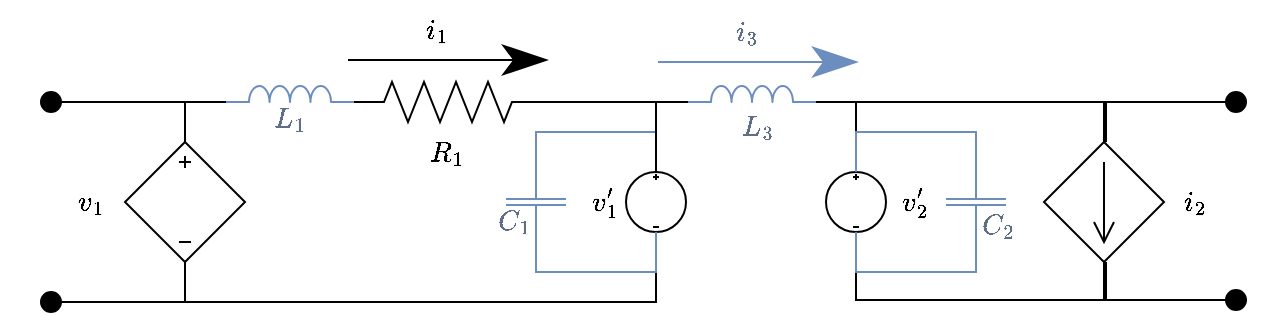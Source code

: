 <mxfile version="13.9.9" type="device"><diagram id="l4OEjTpvATfgXWliQ1KL" name="Page-1"><mxGraphModel dx="1024" dy="592" grid="1" gridSize="10" guides="1" tooltips="1" connect="1" arrows="1" fold="1" page="1" pageScale="1" pageWidth="850" pageHeight="1100" math="1" shadow="0"><root><mxCell id="0"/><mxCell id="1" parent="0"/><mxCell id="Xd9Ob0mHbQ1OcJE9epDB-4" style="edgeStyle=orthogonalEdgeStyle;rounded=0;orthogonalLoop=1;jettySize=auto;html=1;exitX=0.5;exitY=0;exitDx=0;exitDy=0;exitPerimeter=0;entryX=0.5;entryY=0;entryDx=0;entryDy=0;entryPerimeter=0;endArrow=none;endFill=0;" parent="1" source="R-FeuXSOtfdaJq765KLf-5" target="Xd9Ob0mHbQ1OcJE9epDB-2" edge="1"><mxGeometry relative="1" as="geometry"/></mxCell><mxCell id="Xd9Ob0mHbQ1OcJE9epDB-3" style="edgeStyle=orthogonalEdgeStyle;rounded=0;orthogonalLoop=1;jettySize=auto;html=1;exitX=0.5;exitY=1;exitDx=0;exitDy=0;exitPerimeter=0;entryX=0.5;entryY=1;entryDx=0;entryDy=0;entryPerimeter=0;endArrow=none;endFill=0;" parent="1" source="R-FeuXSOtfdaJq765KLf-5" target="Xd9Ob0mHbQ1OcJE9epDB-2" edge="1"><mxGeometry relative="1" as="geometry"><Array as="points"><mxPoint x="485" y="380"/><mxPoint x="609" y="380"/></Array></mxGeometry></mxCell><mxCell id="R-FeuXSOtfdaJq765KLf-1" value="" style="pointerEvents=1;verticalLabelPosition=bottom;shadow=0;dashed=0;align=center;html=1;verticalAlign=top;shape=mxgraph.electrical.signal_sources.dependent_source_3;" parent="1" vertex="1"><mxGeometry x="119.5" y="301" width="60" height="60" as="geometry"/></mxCell><mxCell id="R-FeuXSOtfdaJq765KLf-12" value="" style="pointerEvents=1;verticalLabelPosition=bottom;shadow=0;dashed=0;align=center;html=1;verticalAlign=top;shape=mxgraph.electrical.resistors.resistor_2;" parent="1" vertex="1"><mxGeometry x="231" y="271" width="100" height="20" as="geometry"/></mxCell><mxCell id="VgXVMx_Ze4j6-usL4tlu-4" style="edgeStyle=orthogonalEdgeStyle;rounded=0;orthogonalLoop=1;jettySize=auto;html=1;exitX=1;exitY=0.5;exitDx=0;exitDy=0;exitPerimeter=0;entryX=0;entryY=1;entryDx=0;entryDy=0;entryPerimeter=0;endArrow=none;endFill=0;" parent="1" edge="1"><mxGeometry relative="1" as="geometry"><mxPoint x="630" y="281" as="sourcePoint"/><mxPoint x="634" y="281" as="targetPoint"/></mxGeometry></mxCell><mxCell id="R-FeuXSOtfdaJq765KLf-19" style="edgeStyle=orthogonalEdgeStyle;rounded=0;orthogonalLoop=1;jettySize=auto;html=1;exitX=0.5;exitY=1;exitDx=0;exitDy=0;entryX=0.5;entryY=0;entryDx=0;entryDy=0;entryPerimeter=0;endArrow=none;endFill=0;" parent="1" source="R-FeuXSOtfdaJq765KLf-20" target="R-FeuXSOtfdaJq765KLf-1" edge="1"><mxGeometry relative="1" as="geometry"/></mxCell><mxCell id="R-FeuXSOtfdaJq765KLf-20" value="" style="verticalLabelPosition=bottom;shadow=0;dashed=0;align=center;html=1;verticalAlign=top;shape=mxgraph.electrical.transmission.testPoint;direction=north;" parent="1" vertex="1"><mxGeometry x="77.5" y="276" width="20" height="10" as="geometry"/></mxCell><mxCell id="R-FeuXSOtfdaJq765KLf-21" style="edgeStyle=orthogonalEdgeStyle;rounded=0;orthogonalLoop=1;jettySize=auto;html=1;exitX=0.5;exitY=1;exitDx=0;exitDy=0;endArrow=none;endFill=0;entryX=0.5;entryY=1;entryDx=0;entryDy=0;entryPerimeter=0;" parent="1" source="R-FeuXSOtfdaJq765KLf-22" target="R-FeuXSOtfdaJq765KLf-1" edge="1"><mxGeometry relative="1" as="geometry"><mxPoint x="159.5" y="381" as="targetPoint"/><Array as="points"><mxPoint x="149.5" y="381"/></Array></mxGeometry></mxCell><mxCell id="R-FeuXSOtfdaJq765KLf-22" value="" style="verticalLabelPosition=bottom;shadow=0;dashed=0;align=center;html=1;verticalAlign=top;shape=mxgraph.electrical.transmission.testPoint;direction=north;" parent="1" vertex="1"><mxGeometry x="77.5" y="376" width="20" height="10" as="geometry"/></mxCell><mxCell id="R-FeuXSOtfdaJq765KLf-23" style="edgeStyle=orthogonalEdgeStyle;rounded=0;orthogonalLoop=1;jettySize=auto;html=1;exitX=0.5;exitY=1;exitDx=0;exitDy=0;entryX=0.5;entryY=0;entryDx=0;entryDy=0;entryPerimeter=0;endArrow=none;endFill=0;" parent="1" source="R-FeuXSOtfdaJq765KLf-24" target="Xd9Ob0mHbQ1OcJE9epDB-2" edge="1"><mxGeometry relative="1" as="geometry"><mxPoint x="610" y="301" as="targetPoint"/></mxGeometry></mxCell><mxCell id="R-FeuXSOtfdaJq765KLf-24" value="" style="verticalLabelPosition=bottom;shadow=0;dashed=0;align=center;html=1;verticalAlign=top;shape=mxgraph.electrical.transmission.testPoint;direction=south;" parent="1" vertex="1"><mxGeometry x="660" y="276" width="20" height="10" as="geometry"/></mxCell><mxCell id="R-FeuXSOtfdaJq765KLf-25" style="edgeStyle=orthogonalEdgeStyle;rounded=0;orthogonalLoop=1;jettySize=auto;html=1;exitX=0.5;exitY=1;exitDx=0;exitDy=0;entryX=0.5;entryY=1;entryDx=0;entryDy=0;entryPerimeter=0;endArrow=none;endFill=0;" parent="1" source="R-FeuXSOtfdaJq765KLf-26" edge="1"><mxGeometry relative="1" as="geometry"><mxPoint x="610" y="361" as="targetPoint"/><Array as="points"><mxPoint x="610" y="380"/></Array></mxGeometry></mxCell><mxCell id="R-FeuXSOtfdaJq765KLf-26" value="" style="verticalLabelPosition=bottom;shadow=0;dashed=0;align=center;html=1;verticalAlign=top;shape=mxgraph.electrical.transmission.testPoint;direction=south;" parent="1" vertex="1"><mxGeometry x="660" y="375" width="20" height="10" as="geometry"/></mxCell><mxCell id="R-FeuXSOtfdaJq765KLf-30" value="&lt;span style=&quot;color: rgb(0 , 0 , 0) ; font-family: &amp;#34;helvetica&amp;#34; ; font-size: 12px ; font-style: normal ; font-weight: 400 ; letter-spacing: normal ; text-align: center ; text-indent: 0px ; text-transform: none ; word-spacing: 0px ; background-color: rgb(248 , 249 , 250) ; display: inline ; float: none&quot;&gt;$$i_{2}$$&lt;/span&gt;" style="text;whiteSpace=wrap;html=1;labelPosition=center;verticalLabelPosition=middle;align=center;verticalAlign=middle;" parent="1" vertex="1"><mxGeometry x="610" y="316" width="90" height="30" as="geometry"/></mxCell><mxCell id="R-FeuXSOtfdaJq765KLf-31" value="&lt;span style=&quot;color: rgb(0 , 0 , 0) ; font-family: &amp;#34;helvetica&amp;#34; ; font-size: 12px ; font-style: normal ; font-weight: 400 ; letter-spacing: normal ; text-align: center ; text-indent: 0px ; text-transform: none ; word-spacing: 0px ; background-color: rgb(248 , 249 , 250) ; display: inline ; float: none&quot;&gt;$$v_{1}$$&lt;/span&gt;" style="text;whiteSpace=wrap;html=1;labelPosition=center;verticalLabelPosition=middle;align=center;verticalAlign=middle;" parent="1" vertex="1"><mxGeometry x="57.5" y="316" width="90" height="30" as="geometry"/></mxCell><mxCell id="R-FeuXSOtfdaJq765KLf-32" value="&lt;span style=&quot;color: rgb(0 , 0 , 0) ; font-family: &amp;#34;helvetica&amp;#34; ; font-size: 12px ; font-style: normal ; font-weight: 400 ; letter-spacing: normal ; text-align: center ; text-indent: 0px ; text-transform: none ; word-spacing: 0px ; background-color: rgb(248 , 249 , 250) ; display: inline ; float: none&quot;&gt;$$R_{1}$$&lt;/span&gt;" style="text;whiteSpace=wrap;html=1;labelPosition=center;verticalLabelPosition=middle;align=center;verticalAlign=middle;" parent="1" vertex="1"><mxGeometry x="236" y="291" width="90" height="30" as="geometry"/></mxCell><mxCell id="R-FeuXSOtfdaJq765KLf-33" value="" style="endArrow=classicThin;html=1;strokeWidth=1;endSize=20;" parent="1" edge="1"><mxGeometry width="100" relative="1" as="geometry"><mxPoint x="231" y="260" as="sourcePoint"/><mxPoint x="331" y="260" as="targetPoint"/></mxGeometry></mxCell><mxCell id="R-FeuXSOtfdaJq765KLf-34" value="&lt;span style=&quot;color: rgb(0 , 0 , 0) ; font-family: &amp;#34;helvetica&amp;#34; ; font-size: 12px ; font-style: normal ; font-weight: 400 ; letter-spacing: normal ; text-align: center ; text-indent: 0px ; text-transform: none ; word-spacing: 0px ; background-color: rgb(248 , 249 , 250) ; display: inline ; float: none&quot;&gt;$$i_{1}$$&lt;/span&gt;" style="text;whiteSpace=wrap;html=1;labelPosition=center;verticalLabelPosition=middle;align=center;verticalAlign=middle;" parent="1" vertex="1"><mxGeometry x="231" y="230" width="90" height="30" as="geometry"/></mxCell><mxCell id="R-FeuXSOtfdaJq765KLf-9" value="&lt;span style=&quot;color: rgb(0 , 0 , 0) ; font-family: &amp;#34;helvetica&amp;#34; ; font-size: 12px ; font-style: normal ; font-weight: 400 ; letter-spacing: normal ; text-align: center ; text-indent: 0px ; text-transform: none ; word-spacing: 0px ; background-color: rgb(248 , 249 , 250) ; display: inline ; float: none&quot;&gt;$$v_{2}'$$&lt;/span&gt;" style="text;whiteSpace=wrap;html=1;labelPosition=center;verticalLabelPosition=middle;align=center;verticalAlign=middle;" parent="1" vertex="1"><mxGeometry x="470" y="316" width="90" height="30" as="geometry"/></mxCell><mxCell id="R-FeuXSOtfdaJq765KLf-4" value="" style="group" parent="1" vertex="1" connectable="0"><mxGeometry x="470" y="316" width="30" height="30" as="geometry"/></mxCell><mxCell id="R-FeuXSOtfdaJq765KLf-5" value="" style="pointerEvents=1;verticalLabelPosition=bottom;shadow=0;dashed=0;align=center;html=1;verticalAlign=top;shape=mxgraph.electrical.signal_sources.dc_source_3;" parent="R-FeuXSOtfdaJq765KLf-4" vertex="1"><mxGeometry width="30" height="30" as="geometry"/></mxCell><mxCell id="VgXVMx_Ze4j6-usL4tlu-3" style="edgeStyle=orthogonalEdgeStyle;rounded=0;orthogonalLoop=1;jettySize=auto;html=1;exitX=0.5;exitY=1;exitDx=0;exitDy=0;exitPerimeter=0;entryX=0.5;entryY=1;entryDx=0;entryDy=0;entryPerimeter=0;endArrow=none;endFill=0;" parent="1" source="R-FeuXSOtfdaJq765KLf-7" target="R-FeuXSOtfdaJq765KLf-1" edge="1"><mxGeometry relative="1" as="geometry"/></mxCell><mxCell id="R-FeuXSOtfdaJq765KLf-7" value="" style="pointerEvents=1;verticalLabelPosition=bottom;shadow=0;dashed=0;align=center;html=1;verticalAlign=top;shape=mxgraph.electrical.signal_sources.dc_source_3;" parent="1" vertex="1"><mxGeometry x="370" y="316" width="30" height="30" as="geometry"/></mxCell><mxCell id="R-FeuXSOtfdaJq765KLf-8" value="&lt;span style=&quot;color: rgb(0 , 0 , 0) ; font-family: &amp;#34;helvetica&amp;#34; ; font-size: 12px ; font-style: normal ; font-weight: 400 ; letter-spacing: normal ; text-align: center ; text-indent: 0px ; text-transform: none ; word-spacing: 0px ; background-color: rgb(248 , 249 , 250) ; display: inline ; float: none&quot;&gt;$$v_{1}'$$&lt;/span&gt;" style="text;whiteSpace=wrap;html=1;labelPosition=center;verticalLabelPosition=middle;align=center;verticalAlign=middle;" parent="1" vertex="1"><mxGeometry x="337" y="323.5" width="45" height="15" as="geometry"/></mxCell><mxCell id="R-FeuXSOtfdaJq765KLf-37" style="edgeStyle=orthogonalEdgeStyle;rounded=0;orthogonalLoop=1;jettySize=auto;html=1;exitX=1;exitY=0.5;exitDx=0;exitDy=0;exitPerimeter=0;entryX=0.5;entryY=0;entryDx=0;entryDy=0;entryPerimeter=0;endArrow=none;endFill=0;fillColor=#dae8fc;strokeColor=#6c8ebf;" parent="1" source="R-FeuXSOtfdaJq765KLf-36" target="R-FeuXSOtfdaJq765KLf-7" edge="1"><mxGeometry relative="1" as="geometry"/></mxCell><mxCell id="R-FeuXSOtfdaJq765KLf-38" style="edgeStyle=orthogonalEdgeStyle;rounded=0;orthogonalLoop=1;jettySize=auto;html=1;exitX=0;exitY=0.5;exitDx=0;exitDy=0;exitPerimeter=0;entryX=0.5;entryY=1;entryDx=0;entryDy=0;entryPerimeter=0;endArrow=none;endFill=0;fillColor=#dae8fc;strokeColor=#6c8ebf;" parent="1" source="R-FeuXSOtfdaJq765KLf-36" target="R-FeuXSOtfdaJq765KLf-7" edge="1"><mxGeometry relative="1" as="geometry"/></mxCell><mxCell id="R-FeuXSOtfdaJq765KLf-36" value="" style="pointerEvents=1;verticalLabelPosition=bottom;shadow=0;dashed=0;align=center;html=1;verticalAlign=top;shape=mxgraph.electrical.capacitors.capacitor_1;rotation=-90;fillColor=#dae8fc;strokeColor=#6c8ebf;" parent="1" vertex="1"><mxGeometry x="310" y="316" width="30" height="30" as="geometry"/></mxCell><mxCell id="R-FeuXSOtfdaJq765KLf-39" value="&lt;span style=&quot;font-family: helvetica; font-size: 12px; font-style: normal; font-weight: 400; letter-spacing: normal; text-align: center; text-indent: 0px; text-transform: none; word-spacing: 0px; background-color: rgb(248, 249, 250); display: inline; float: none;&quot;&gt;$$C_{1}$$&lt;/span&gt;" style="text;whiteSpace=wrap;html=1;labelPosition=center;verticalLabelPosition=middle;align=center;verticalAlign=middle;fontColor=#5F6F85;" parent="1" vertex="1"><mxGeometry x="292" y="333.5" width="45" height="15" as="geometry"/></mxCell><mxCell id="R-FeuXSOtfdaJq765KLf-42" style="edgeStyle=orthogonalEdgeStyle;rounded=0;orthogonalLoop=1;jettySize=auto;html=1;exitX=1;exitY=0.5;exitDx=0;exitDy=0;exitPerimeter=0;entryX=0.5;entryY=0;entryDx=0;entryDy=0;entryPerimeter=0;endArrow=none;endFill=0;fontColor=#5F6F85;fillColor=#dae8fc;strokeColor=#6c8ebf;" parent="1" source="R-FeuXSOtfdaJq765KLf-40" target="R-FeuXSOtfdaJq765KLf-5" edge="1"><mxGeometry relative="1" as="geometry"/></mxCell><mxCell id="R-FeuXSOtfdaJq765KLf-43" style="edgeStyle=orthogonalEdgeStyle;rounded=0;orthogonalLoop=1;jettySize=auto;html=1;exitX=0;exitY=0.5;exitDx=0;exitDy=0;exitPerimeter=0;entryX=0.5;entryY=1;entryDx=0;entryDy=0;entryPerimeter=0;endArrow=none;endFill=0;fontColor=#5F6F85;fillColor=#dae8fc;strokeColor=#6c8ebf;" parent="1" source="R-FeuXSOtfdaJq765KLf-40" target="R-FeuXSOtfdaJq765KLf-5" edge="1"><mxGeometry relative="1" as="geometry"/></mxCell><mxCell id="R-FeuXSOtfdaJq765KLf-40" value="" style="pointerEvents=1;verticalLabelPosition=bottom;shadow=0;dashed=0;align=center;html=1;verticalAlign=top;shape=mxgraph.electrical.capacitors.capacitor_1;rotation=-90;fillColor=#dae8fc;strokeColor=#6c8ebf;" parent="1" vertex="1"><mxGeometry x="530" y="316" width="30" height="30" as="geometry"/></mxCell><mxCell id="R-FeuXSOtfdaJq765KLf-44" value="&lt;span style=&quot;font-family: &amp;#34;helvetica&amp;#34; ; font-size: 12px ; font-style: normal ; font-weight: 400 ; letter-spacing: normal ; text-align: center ; text-indent: 0px ; text-transform: none ; word-spacing: 0px ; background-color: rgb(248 , 249 , 250) ; display: inline ; float: none&quot;&gt;$$C_{2}$$&lt;/span&gt;" style="text;whiteSpace=wrap;html=1;labelPosition=center;verticalLabelPosition=middle;align=center;verticalAlign=middle;fontColor=#5F6F85;" parent="1" vertex="1"><mxGeometry x="534" y="335.5" width="45" height="15" as="geometry"/></mxCell><mxCell id="VgXVMx_Ze4j6-usL4tlu-1" style="edgeStyle=orthogonalEdgeStyle;rounded=0;orthogonalLoop=1;jettySize=auto;html=1;exitX=0;exitY=1;exitDx=0;exitDy=0;exitPerimeter=0;entryX=0.5;entryY=0;entryDx=0;entryDy=0;entryPerimeter=0;endArrow=none;endFill=0;" parent="1" source="R-FeuXSOtfdaJq765KLf-45" target="R-FeuXSOtfdaJq765KLf-1" edge="1"><mxGeometry relative="1" as="geometry"><Array as="points"><mxPoint x="150" y="281"/></Array></mxGeometry></mxCell><mxCell id="VgXVMx_Ze4j6-usL4tlu-2" style="edgeStyle=orthogonalEdgeStyle;rounded=0;orthogonalLoop=1;jettySize=auto;html=1;exitX=1;exitY=1;exitDx=0;exitDy=0;exitPerimeter=0;entryX=0;entryY=0.5;entryDx=0;entryDy=0;entryPerimeter=0;endArrow=none;endFill=0;" parent="1" source="R-FeuXSOtfdaJq765KLf-45" target="R-FeuXSOtfdaJq765KLf-12" edge="1"><mxGeometry relative="1" as="geometry"/></mxCell><mxCell id="R-FeuXSOtfdaJq765KLf-45" value="" style="pointerEvents=1;verticalLabelPosition=bottom;shadow=0;dashed=0;align=center;html=1;verticalAlign=top;shape=mxgraph.electrical.inductors.inductor_3;fillColor=#dae8fc;strokeColor=#6c8ebf;" parent="1" vertex="1"><mxGeometry x="170" y="273" width="64" height="8" as="geometry"/></mxCell><mxCell id="R-FeuXSOtfdaJq765KLf-11" style="edgeStyle=orthogonalEdgeStyle;rounded=0;orthogonalLoop=1;jettySize=auto;html=1;exitX=1;exitY=0.5;exitDx=0;exitDy=0;exitPerimeter=0;entryX=0.5;entryY=0;entryDx=0;entryDy=0;entryPerimeter=0;endArrow=none;endFill=0;" parent="1" source="R-FeuXSOtfdaJq765KLf-12" target="R-FeuXSOtfdaJq765KLf-7" edge="1"><mxGeometry relative="1" as="geometry"/></mxCell><mxCell id="R-FeuXSOtfdaJq765KLf-48" value="&lt;span style=&quot;font-family: &amp;#34;helvetica&amp;#34; ; font-size: 12px ; font-style: normal ; font-weight: 400 ; letter-spacing: normal ; text-align: center ; text-indent: 0px ; text-transform: none ; word-spacing: 0px ; background-color: rgb(248 , 249 , 250) ; display: inline ; float: none&quot;&gt;$$L_{1}$$&lt;/span&gt;" style="text;whiteSpace=wrap;html=1;labelPosition=center;verticalLabelPosition=middle;align=center;verticalAlign=middle;fontColor=#5F6F85;" parent="1" vertex="1"><mxGeometry x="179.5" y="281" width="45" height="15" as="geometry"/></mxCell><mxCell id="VgXVMx_Ze4j6-usL4tlu-5" style="edgeStyle=orthogonalEdgeStyle;rounded=0;orthogonalLoop=1;jettySize=auto;html=1;exitX=1;exitY=1;exitDx=0;exitDy=0;exitPerimeter=0;entryX=0.5;entryY=0;entryDx=0;entryDy=0;entryPerimeter=0;endArrow=none;endFill=0;" parent="1" edge="1"><mxGeometry relative="1" as="geometry"><mxPoint x="597" y="281" as="sourcePoint"/><mxPoint x="610" y="301" as="targetPoint"/></mxGeometry></mxCell><mxCell id="R-FeuXSOtfdaJq765KLf-55" style="edgeStyle=orthogonalEdgeStyle;rounded=0;orthogonalLoop=1;jettySize=auto;html=1;exitX=0;exitY=1;exitDx=0;exitDy=0;exitPerimeter=0;endArrow=none;endFill=0;fontColor=#5F6F85;entryX=1;entryY=0.5;entryDx=0;entryDy=0;entryPerimeter=0;" parent="1" source="R-FeuXSOtfdaJq765KLf-53" target="R-FeuXSOtfdaJq765KLf-12" edge="1"><mxGeometry relative="1" as="geometry"><mxPoint x="380" y="284.19" as="targetPoint"/><Array as="points"><mxPoint x="400" y="281"/></Array></mxGeometry></mxCell><mxCell id="R-FeuXSOtfdaJq765KLf-57" style="edgeStyle=orthogonalEdgeStyle;rounded=0;orthogonalLoop=1;jettySize=auto;html=1;exitX=1;exitY=1;exitDx=0;exitDy=0;exitPerimeter=0;entryX=0.5;entryY=0;entryDx=0;entryDy=0;entryPerimeter=0;endArrow=none;endFill=0;fontColor=#5F6F85;" parent="1" source="R-FeuXSOtfdaJq765KLf-53" target="Xd9Ob0mHbQ1OcJE9epDB-2" edge="1"><mxGeometry relative="1" as="geometry"><Array as="points"><mxPoint x="609" y="281"/></Array><mxPoint x="711" y="301" as="targetPoint"/></mxGeometry></mxCell><mxCell id="R-FeuXSOtfdaJq765KLf-53" value="" style="pointerEvents=1;verticalLabelPosition=bottom;shadow=0;dashed=0;align=center;html=1;verticalAlign=top;shape=mxgraph.electrical.inductors.inductor_3;fillColor=#dae8fc;strokeColor=#6c8ebf;" parent="1" vertex="1"><mxGeometry x="401" y="273" width="64" height="8" as="geometry"/></mxCell><mxCell id="R-FeuXSOtfdaJq765KLf-54" value="&lt;span style=&quot;font-family: &amp;#34;helvetica&amp;#34; ; font-size: 12px ; font-style: normal ; font-weight: 400 ; letter-spacing: normal ; text-align: center ; text-indent: 0px ; text-transform: none ; word-spacing: 0px ; background-color: rgb(248 , 249 , 250) ; display: inline ; float: none&quot;&gt;$$L_{3}$$&lt;/span&gt;" style="text;whiteSpace=wrap;html=1;labelPosition=center;verticalLabelPosition=middle;align=center;verticalAlign=middle;fontColor=#5F6F85;" parent="1" vertex="1"><mxGeometry x="413.5" y="285" width="45" height="15" as="geometry"/></mxCell><mxCell id="R-FeuXSOtfdaJq765KLf-58" value="" style="endArrow=classicThin;html=1;strokeWidth=1;endSize=20;fillColor=#dae8fc;strokeColor=#6c8ebf;" parent="1" edge="1"><mxGeometry width="100" relative="1" as="geometry"><mxPoint x="386.0" y="261" as="sourcePoint"/><mxPoint x="486" y="261" as="targetPoint"/></mxGeometry></mxCell><mxCell id="R-FeuXSOtfdaJq765KLf-59" value="&lt;span style=&quot;font-family: helvetica; font-size: 12px; font-style: normal; font-weight: 400; letter-spacing: normal; text-align: center; text-indent: 0px; text-transform: none; word-spacing: 0px; background-color: rgb(248, 249, 250); display: inline; float: none;&quot;&gt;$$i_{3}$$&lt;/span&gt;" style="text;whiteSpace=wrap;html=1;labelPosition=center;verticalLabelPosition=middle;align=center;verticalAlign=middle;fontColor=#5F6F85;" parent="1" vertex="1"><mxGeometry x="386" y="231" width="90" height="30" as="geometry"/></mxCell><mxCell id="Xd9Ob0mHbQ1OcJE9epDB-2" value="" style="pointerEvents=1;verticalLabelPosition=bottom;shadow=0;dashed=0;align=center;html=1;verticalAlign=top;shape=mxgraph.electrical.signal_sources.dependent_source_2;" parent="1" vertex="1"><mxGeometry x="579" y="301" width="60" height="60" as="geometry"/></mxCell></root></mxGraphModel></diagram></mxfile>